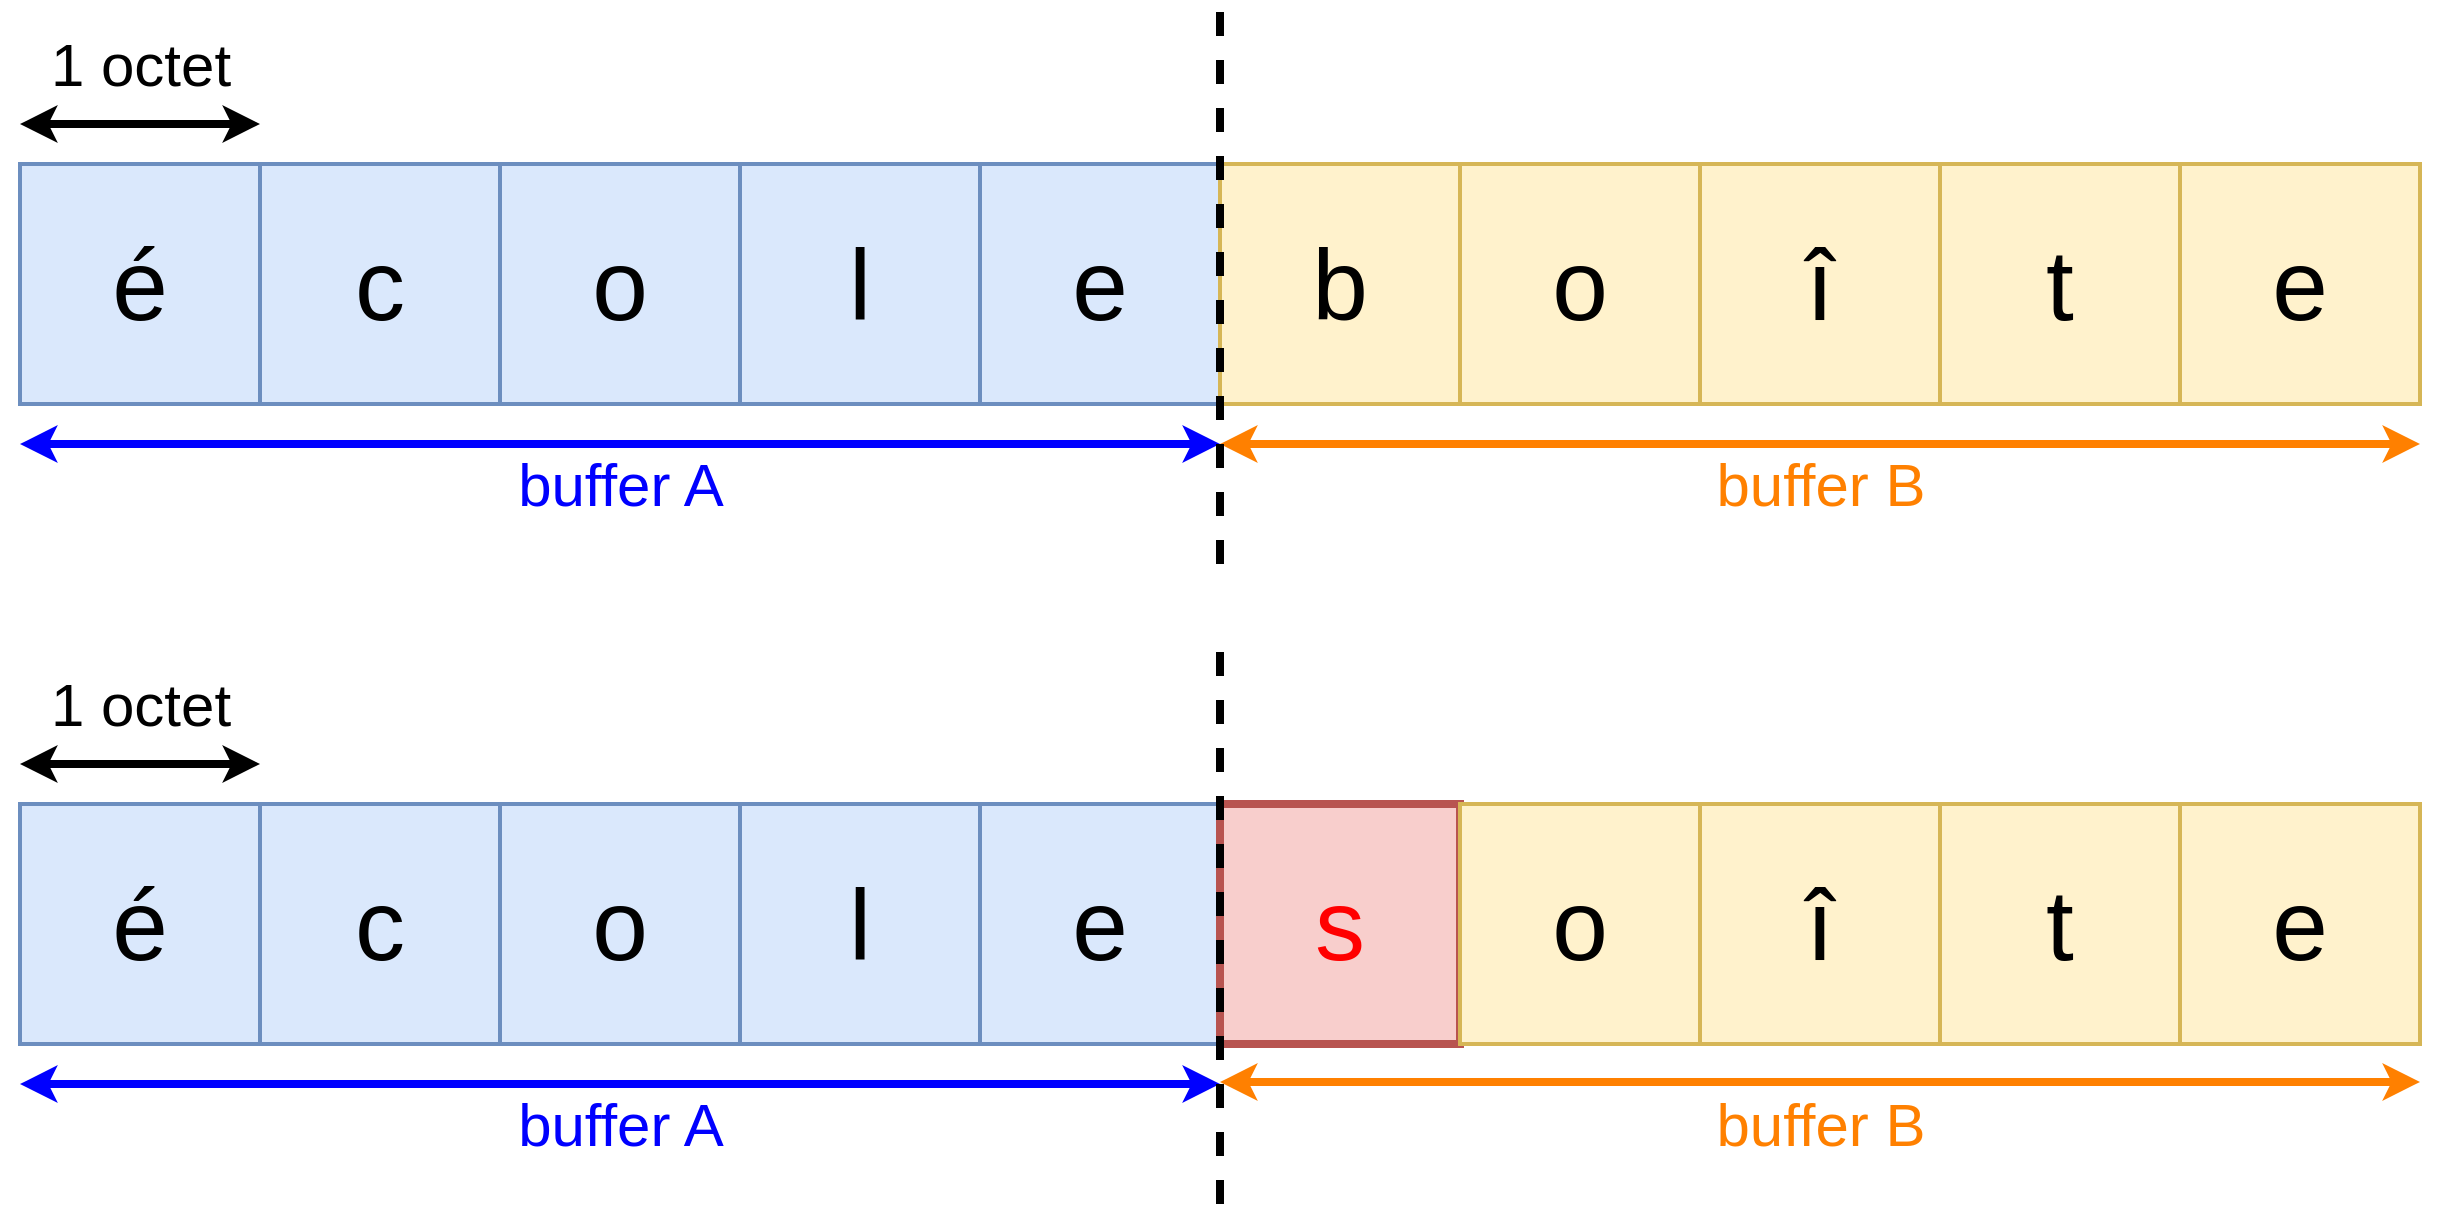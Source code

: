 <mxfile version="20.0.1" type="device"><diagram id="IjHQfXlHoUN7ORV8xtGy" name="Page-1"><mxGraphModel dx="1355" dy="793" grid="1" gridSize="10" guides="1" tooltips="1" connect="1" arrows="1" fold="1" page="1" pageScale="1" pageWidth="827" pageHeight="1169" math="0" shadow="0"><root><mxCell id="0"/><mxCell id="1" parent="0"/><mxCell id="UIcdolxgXJ6yWbxv2TBA-2" value="é" style="whiteSpace=wrap;html=1;aspect=fixed;fontSize=50;strokeWidth=2;fillColor=#dae8fc;strokeColor=#6c8ebf;" vertex="1" parent="1"><mxGeometry x="320" y="120" width="120" height="120" as="geometry"/></mxCell><mxCell id="UIcdolxgXJ6yWbxv2TBA-3" value="c" style="whiteSpace=wrap;html=1;aspect=fixed;fontSize=50;strokeWidth=2;fillColor=#dae8fc;strokeColor=#6c8ebf;" vertex="1" parent="1"><mxGeometry x="440" y="120" width="120" height="120" as="geometry"/></mxCell><mxCell id="UIcdolxgXJ6yWbxv2TBA-4" value="o" style="whiteSpace=wrap;html=1;aspect=fixed;fontSize=50;strokeWidth=2;fillColor=#dae8fc;strokeColor=#6c8ebf;" vertex="1" parent="1"><mxGeometry x="560" y="120" width="120" height="120" as="geometry"/></mxCell><mxCell id="UIcdolxgXJ6yWbxv2TBA-5" value="l" style="whiteSpace=wrap;html=1;aspect=fixed;fontSize=50;strokeWidth=2;fillColor=#dae8fc;strokeColor=#6c8ebf;" vertex="1" parent="1"><mxGeometry x="680" y="120" width="120" height="120" as="geometry"/></mxCell><mxCell id="UIcdolxgXJ6yWbxv2TBA-6" value="e" style="whiteSpace=wrap;html=1;aspect=fixed;fontSize=50;strokeWidth=2;fillColor=#dae8fc;strokeColor=#6c8ebf;" vertex="1" parent="1"><mxGeometry x="800" y="120" width="120" height="120" as="geometry"/></mxCell><mxCell id="UIcdolxgXJ6yWbxv2TBA-10" value="é" style="whiteSpace=wrap;html=1;aspect=fixed;fontSize=50;strokeWidth=2;fillColor=#dae8fc;strokeColor=#6c8ebf;" vertex="1" parent="1"><mxGeometry x="320" y="440" width="120" height="120" as="geometry"/></mxCell><mxCell id="UIcdolxgXJ6yWbxv2TBA-11" value="c" style="whiteSpace=wrap;html=1;aspect=fixed;fontSize=50;strokeWidth=2;fillColor=#dae8fc;strokeColor=#6c8ebf;" vertex="1" parent="1"><mxGeometry x="440" y="440" width="120" height="120" as="geometry"/></mxCell><mxCell id="UIcdolxgXJ6yWbxv2TBA-12" value="o" style="whiteSpace=wrap;html=1;aspect=fixed;fontSize=50;strokeWidth=2;fillColor=#dae8fc;strokeColor=#6c8ebf;" vertex="1" parent="1"><mxGeometry x="560" y="440" width="120" height="120" as="geometry"/></mxCell><mxCell id="UIcdolxgXJ6yWbxv2TBA-13" value="l" style="whiteSpace=wrap;html=1;aspect=fixed;fontSize=50;strokeWidth=2;fillColor=#dae8fc;strokeColor=#6c8ebf;" vertex="1" parent="1"><mxGeometry x="680" y="440" width="120" height="120" as="geometry"/></mxCell><mxCell id="UIcdolxgXJ6yWbxv2TBA-14" value="e" style="whiteSpace=wrap;html=1;aspect=fixed;fontSize=50;strokeWidth=2;fillColor=#dae8fc;strokeColor=#6c8ebf;" vertex="1" parent="1"><mxGeometry x="800" y="440" width="120" height="120" as="geometry"/></mxCell><mxCell id="UIcdolxgXJ6yWbxv2TBA-15" value="s" style="whiteSpace=wrap;html=1;aspect=fixed;fontSize=50;strokeWidth=4;fillColor=#f8cecc;strokeColor=#b85450;fontColor=#FF0000;" vertex="1" parent="1"><mxGeometry x="920" y="440" width="120" height="120" as="geometry"/></mxCell><mxCell id="UIcdolxgXJ6yWbxv2TBA-18" value="b" style="whiteSpace=wrap;html=1;aspect=fixed;fontSize=50;strokeWidth=2;fillColor=#fff2cc;strokeColor=#d6b656;" vertex="1" parent="1"><mxGeometry x="920" y="120" width="120" height="120" as="geometry"/></mxCell><mxCell id="UIcdolxgXJ6yWbxv2TBA-19" value="o" style="whiteSpace=wrap;html=1;aspect=fixed;fontSize=50;strokeWidth=2;fillColor=#fff2cc;strokeColor=#d6b656;" vertex="1" parent="1"><mxGeometry x="1040" y="120" width="120" height="120" as="geometry"/></mxCell><mxCell id="UIcdolxgXJ6yWbxv2TBA-20" value="î" style="whiteSpace=wrap;html=1;aspect=fixed;fontSize=50;strokeWidth=2;fillColor=#fff2cc;strokeColor=#d6b656;" vertex="1" parent="1"><mxGeometry x="1160" y="120" width="120" height="120" as="geometry"/></mxCell><mxCell id="UIcdolxgXJ6yWbxv2TBA-21" value="t" style="whiteSpace=wrap;html=1;aspect=fixed;fontSize=50;strokeWidth=2;fillColor=#fff2cc;strokeColor=#d6b656;" vertex="1" parent="1"><mxGeometry x="1280" y="120" width="120" height="120" as="geometry"/></mxCell><mxCell id="UIcdolxgXJ6yWbxv2TBA-22" value="e" style="whiteSpace=wrap;html=1;aspect=fixed;fontSize=50;strokeWidth=2;fillColor=#fff2cc;strokeColor=#d6b656;" vertex="1" parent="1"><mxGeometry x="1400" y="120" width="120" height="120" as="geometry"/></mxCell><mxCell id="UIcdolxgXJ6yWbxv2TBA-23" value="" style="endArrow=classic;startArrow=classic;html=1;rounded=0;fontSize=30;strokeWidth=4;" edge="1" parent="1"><mxGeometry width="50" height="50" relative="1" as="geometry"><mxPoint x="320" y="100" as="sourcePoint"/><mxPoint x="440" y="100" as="targetPoint"/></mxGeometry></mxCell><mxCell id="UIcdolxgXJ6yWbxv2TBA-24" value="1 octet" style="text;html=1;align=center;verticalAlign=middle;resizable=0;points=[];autosize=1;strokeColor=none;fillColor=none;fontSize=30;" vertex="1" parent="1"><mxGeometry x="330" y="50" width="100" height="40" as="geometry"/></mxCell><mxCell id="UIcdolxgXJ6yWbxv2TBA-25" value="" style="endArrow=classic;startArrow=classic;html=1;rounded=0;fontSize=30;strokeWidth=4;fontColor=#0000FF;strokeColor=#0000FF;" edge="1" parent="1"><mxGeometry width="50" height="50" relative="1" as="geometry"><mxPoint x="320" y="260" as="sourcePoint"/><mxPoint x="920" y="260" as="targetPoint"/></mxGeometry></mxCell><mxCell id="UIcdolxgXJ6yWbxv2TBA-27" value="buffer A" style="text;html=1;align=center;verticalAlign=middle;resizable=0;points=[];autosize=1;strokeColor=none;fillColor=none;fontSize=30;fontColor=#0000FF;" vertex="1" parent="1"><mxGeometry x="560" y="260" width="120" height="40" as="geometry"/></mxCell><mxCell id="UIcdolxgXJ6yWbxv2TBA-28" value="" style="endArrow=classic;startArrow=classic;html=1;rounded=0;fontSize=30;strokeWidth=4;strokeColor=#FF8000;" edge="1" parent="1"><mxGeometry width="50" height="50" relative="1" as="geometry"><mxPoint x="920" y="260" as="sourcePoint"/><mxPoint x="1520" y="260" as="targetPoint"/></mxGeometry></mxCell><mxCell id="UIcdolxgXJ6yWbxv2TBA-29" value="buffer B" style="text;html=1;align=center;verticalAlign=middle;resizable=0;points=[];autosize=1;strokeColor=none;fillColor=none;fontSize=30;fontColor=#FF8000;" vertex="1" parent="1"><mxGeometry x="1160" y="260" width="120" height="40" as="geometry"/></mxCell><mxCell id="UIcdolxgXJ6yWbxv2TBA-30" value="" style="endArrow=none;dashed=1;html=1;strokeWidth=4;rounded=0;" edge="1" parent="1"><mxGeometry width="50" height="50" relative="1" as="geometry"><mxPoint x="920" y="320" as="sourcePoint"/><mxPoint x="920" y="40" as="targetPoint"/></mxGeometry></mxCell><mxCell id="UIcdolxgXJ6yWbxv2TBA-32" value="o" style="whiteSpace=wrap;html=1;aspect=fixed;fontSize=50;strokeWidth=2;fillColor=#fff2cc;strokeColor=#d6b656;" vertex="1" parent="1"><mxGeometry x="1040" y="440" width="120" height="120" as="geometry"/></mxCell><mxCell id="UIcdolxgXJ6yWbxv2TBA-33" value="î" style="whiteSpace=wrap;html=1;aspect=fixed;fontSize=50;strokeWidth=2;fillColor=#fff2cc;strokeColor=#d6b656;" vertex="1" parent="1"><mxGeometry x="1160" y="440" width="120" height="120" as="geometry"/></mxCell><mxCell id="UIcdolxgXJ6yWbxv2TBA-34" value="t" style="whiteSpace=wrap;html=1;aspect=fixed;fontSize=50;strokeWidth=2;fillColor=#fff2cc;strokeColor=#d6b656;" vertex="1" parent="1"><mxGeometry x="1280" y="440" width="120" height="120" as="geometry"/></mxCell><mxCell id="UIcdolxgXJ6yWbxv2TBA-35" value="e" style="whiteSpace=wrap;html=1;aspect=fixed;fontSize=50;strokeWidth=2;fillColor=#fff2cc;strokeColor=#d6b656;" vertex="1" parent="1"><mxGeometry x="1400" y="440" width="120" height="120" as="geometry"/></mxCell><mxCell id="UIcdolxgXJ6yWbxv2TBA-36" value="buffer B" style="text;html=1;align=center;verticalAlign=middle;resizable=0;points=[];autosize=1;strokeColor=none;fillColor=none;fontSize=30;fontColor=#FF8000;" vertex="1" parent="1"><mxGeometry x="1160" y="580" width="120" height="40" as="geometry"/></mxCell><mxCell id="UIcdolxgXJ6yWbxv2TBA-37" value="" style="endArrow=classic;startArrow=classic;html=1;rounded=0;fontSize=30;strokeWidth=4;strokeColor=#FF8000;" edge="1" parent="1"><mxGeometry width="50" height="50" relative="1" as="geometry"><mxPoint x="920" y="579" as="sourcePoint"/><mxPoint x="1520" y="579" as="targetPoint"/></mxGeometry></mxCell><mxCell id="UIcdolxgXJ6yWbxv2TBA-38" value="" style="endArrow=classic;startArrow=classic;html=1;rounded=0;fontSize=30;strokeWidth=4;" edge="1" parent="1"><mxGeometry width="50" height="50" relative="1" as="geometry"><mxPoint x="320" y="420" as="sourcePoint"/><mxPoint x="440" y="420" as="targetPoint"/></mxGeometry></mxCell><mxCell id="UIcdolxgXJ6yWbxv2TBA-39" value="1 octet" style="text;html=1;align=center;verticalAlign=middle;resizable=0;points=[];autosize=1;strokeColor=none;fillColor=none;fontSize=30;" vertex="1" parent="1"><mxGeometry x="330" y="370" width="100" height="40" as="geometry"/></mxCell><mxCell id="UIcdolxgXJ6yWbxv2TBA-40" value="" style="endArrow=classic;startArrow=classic;html=1;rounded=0;fontSize=30;strokeWidth=4;fontColor=#0000FF;strokeColor=#0000FF;" edge="1" parent="1"><mxGeometry width="50" height="50" relative="1" as="geometry"><mxPoint x="320" y="580" as="sourcePoint"/><mxPoint x="920" y="580" as="targetPoint"/></mxGeometry></mxCell><mxCell id="UIcdolxgXJ6yWbxv2TBA-41" value="buffer A" style="text;html=1;align=center;verticalAlign=middle;resizable=0;points=[];autosize=1;strokeColor=none;fillColor=none;fontSize=30;fontColor=#0000FF;" vertex="1" parent="1"><mxGeometry x="560" y="580" width="120" height="40" as="geometry"/></mxCell><mxCell id="UIcdolxgXJ6yWbxv2TBA-43" value="" style="endArrow=none;dashed=1;html=1;strokeWidth=4;rounded=0;" edge="1" parent="1"><mxGeometry width="50" height="50" relative="1" as="geometry"><mxPoint x="920" y="640" as="sourcePoint"/><mxPoint x="920" y="360" as="targetPoint"/></mxGeometry></mxCell></root></mxGraphModel></diagram></mxfile>